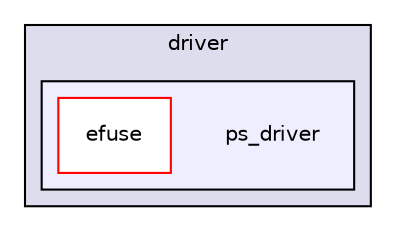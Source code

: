 digraph "/home/jiawenshen/master_sdk/fpsoc/driver/ps_driver" {
  compound=true
  node [ fontsize="10", fontname="Helvetica"];
  edge [ labelfontsize="10", labelfontname="Helvetica"];
  subgraph clusterdir_57d5b9b58f4b925378ff2c5e15cdb3b5 {
    graph [ bgcolor="#ddddee", pencolor="black", label="driver" fontname="Helvetica", fontsize="10", URL="dir_57d5b9b58f4b925378ff2c5e15cdb3b5.html"]
  subgraph clusterdir_a142bca7253ca5dd8b1ad96ffc0e37e7 {
    graph [ bgcolor="#eeeeff", pencolor="black", label="" URL="dir_a142bca7253ca5dd8b1ad96ffc0e37e7.html"];
    dir_a142bca7253ca5dd8b1ad96ffc0e37e7 [shape=plaintext label="ps_driver"];
    dir_ab790a1fb53e9e298e61bf248806a144 [shape=box label="efuse" color="red" fillcolor="white" style="filled" URL="dir_ab790a1fb53e9e298e61bf248806a144.html"];
  }
  }
}
